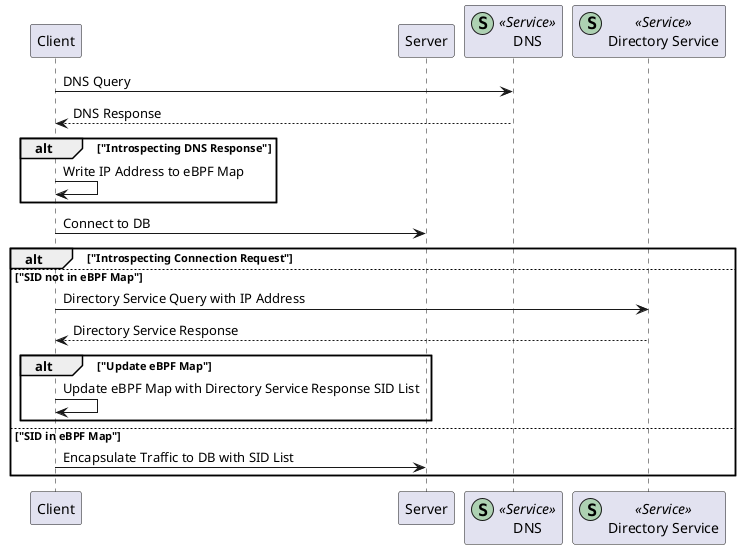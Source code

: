 @startuml

participant "DNS" as dns << (S,#ADD1B2) Service >> order 2

participant "Client" as client

participant "Directory Service" as ds << (S,#ADD1B2) Service >> order 3

participant "Server" as server

client -> dns: DNS Query
dns --> client: DNS Response
alt "Introspecting DNS Response" 
    client -> client: Write IP Address to eBPF Map 
end



client -> server: Connect to DB
alt "Introspecting Connection Request"
    else "SID not in eBPF Map"
        client -> ds: Directory Service Query with IP Address
        ds --> client: Directory Service Response
        alt "Update eBPF Map"
            client -> client: Update eBPF Map with Directory Service Response SID List
        end
    else "SID in eBPF Map"
    client -> server: Encapsulate Traffic to DB with SID List
end
@enduml

